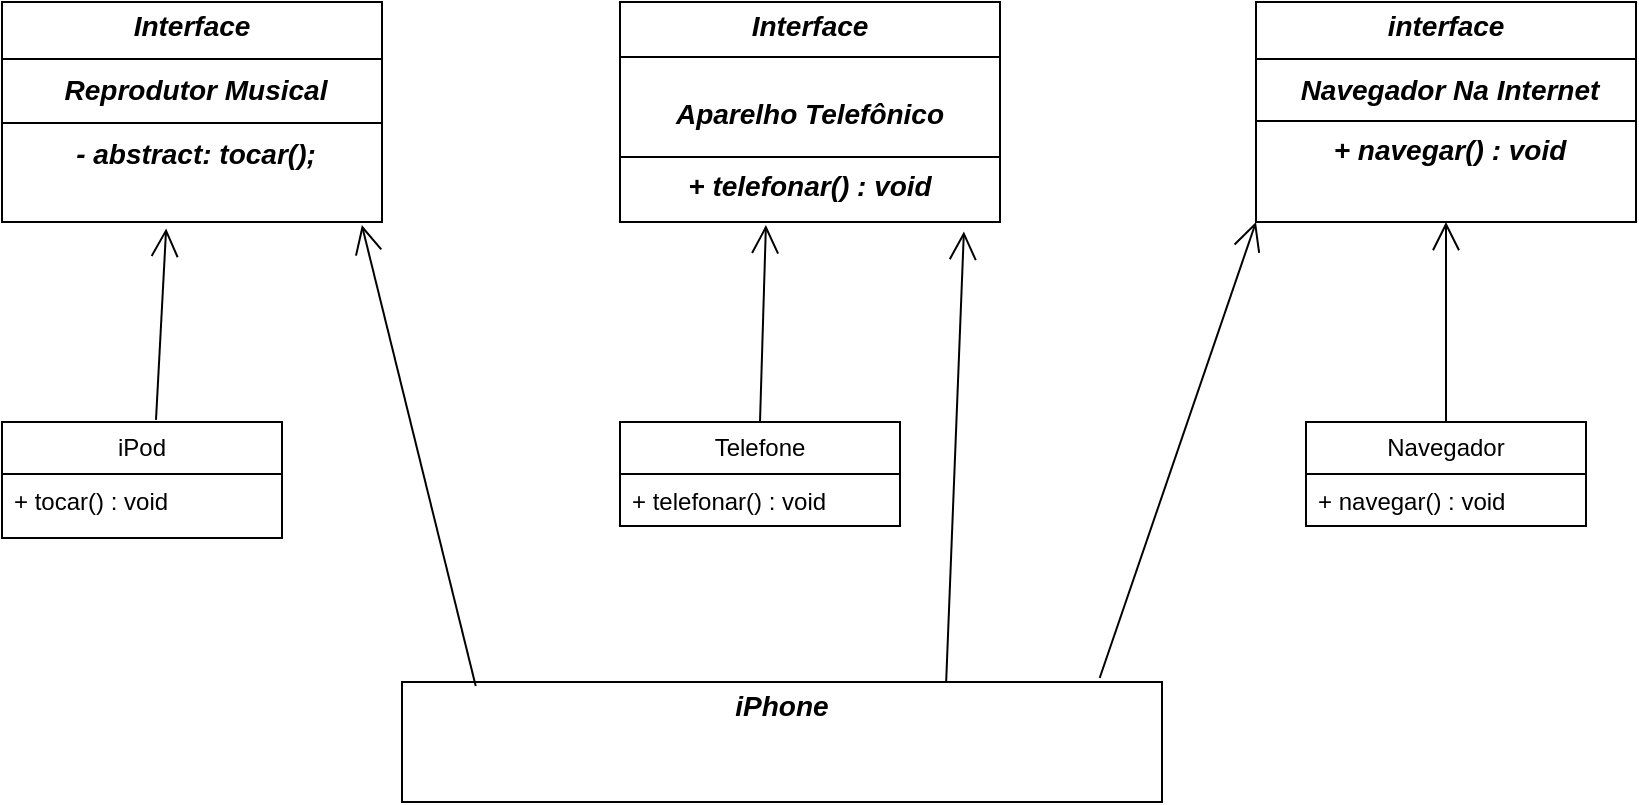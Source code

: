 <mxfile version="24.5.4" type="device">
  <diagram name="Página-1" id="517_VSssGFP8lva_IasA">
    <mxGraphModel dx="880" dy="468" grid="1" gridSize="10" guides="1" tooltips="1" connect="1" arrows="1" fold="1" page="1" pageScale="1" pageWidth="827" pageHeight="1169" math="0" shadow="0">
      <root>
        <mxCell id="0" />
        <mxCell id="1" parent="0" />
        <mxCell id="yOSEV3PB2juxVyHUlIK3-4" value="&lt;p style=&quot;margin: 4px 0px 0px; text-align: center; font-size: 14px;&quot;&gt;&lt;b&gt;&lt;i&gt;Interface&lt;/i&gt;&lt;/b&gt;&lt;/p&gt;&lt;hr size=&quot;1&quot; style=&quot;border-style: solid; font-size: 14px;&quot;&gt;&lt;p style=&quot;text-align: center; margin: 0px 0px 0px 4px; font-size: 14px;&quot;&gt;&lt;b&gt;&lt;i&gt;Reprodutor Musical&lt;/i&gt;&lt;/b&gt;&lt;/p&gt;&lt;hr size=&quot;1&quot; style=&quot;border-style: solid; font-size: 14px;&quot;&gt;&lt;p style=&quot;text-align: center; margin: 0px 0px 0px 4px; font-size: 14px;&quot;&gt;&lt;b style=&quot;&quot;&gt;&lt;i style=&quot;&quot;&gt;&lt;font style=&quot;font-size: 14px;&quot;&gt;- abstract: tocar();&lt;/font&gt;&lt;/i&gt;&lt;/b&gt;&lt;/p&gt;" style="verticalAlign=top;align=left;overflow=fill;html=1;whiteSpace=wrap;" parent="1" vertex="1">
          <mxGeometry x="10" y="20" width="190" height="110" as="geometry" />
        </mxCell>
        <mxCell id="yOSEV3PB2juxVyHUlIK3-5" value="&lt;p style=&quot;margin:0px;margin-top:4px;text-align:center;&quot;&gt;&lt;span style=&quot;font-size: 14px;&quot;&gt;&lt;b&gt;&lt;i&gt;Interface&lt;/i&gt;&lt;/b&gt;&lt;/span&gt;&lt;/p&gt;&lt;hr size=&quot;1&quot; style=&quot;border-style:solid;&quot;&gt;&lt;p style=&quot;margin:0px;margin-left:4px;&quot;&gt;&lt;br&gt;&lt;/p&gt;&lt;div style=&quot;text-align: center;&quot;&gt;&lt;span style=&quot;background-color: initial;&quot;&gt;&lt;b&gt;&lt;i&gt;&lt;font style=&quot;font-size: 14px;&quot;&gt;Aparelho Telefônico&lt;/font&gt;&lt;/i&gt;&lt;/b&gt;&lt;/span&gt;&lt;/div&gt;&lt;p&gt;&lt;/p&gt;&lt;hr size=&quot;1&quot; style=&quot;border-style:solid;&quot;&gt;&lt;p style=&quot;margin:0px;margin-left:4px;&quot;&gt;&lt;/p&gt;&lt;div style=&quot;text-align: center;&quot;&gt;&lt;span style=&quot;background-color: initial;&quot;&gt;&lt;i&gt;&lt;b&gt;&lt;font style=&quot;font-size: 14px;&quot;&gt;+ telefonar() : void&lt;/font&gt;&lt;/b&gt;&lt;/i&gt;&lt;/span&gt;&lt;/div&gt;&lt;br&gt;&lt;p&gt;&lt;/p&gt;" style="verticalAlign=top;align=left;overflow=fill;html=1;whiteSpace=wrap;" parent="1" vertex="1">
          <mxGeometry x="319" y="20" width="190" height="110" as="geometry" />
        </mxCell>
        <mxCell id="yOSEV3PB2juxVyHUlIK3-6" value="&lt;p style=&quot;margin: 4px 0px 0px; text-align: center; font-size: 14px;&quot;&gt;&lt;b&gt;&lt;i&gt;interface&lt;/i&gt;&lt;/b&gt;&lt;/p&gt;&lt;hr size=&quot;1&quot; style=&quot;border-style: solid; font-size: 14px;&quot;&gt;&lt;p style=&quot;text-align: center; margin: 0px 0px 0px 4px; font-size: 14px;&quot;&gt;&lt;b&gt;&lt;i&gt;Navegador Na Internet&lt;/i&gt;&lt;/b&gt;&lt;/p&gt;&lt;hr size=&quot;1&quot; style=&quot;border-style:solid;&quot;&gt;&lt;p style=&quot;text-align: center; margin: 0px 0px 0px 4px; font-size: 14px;&quot;&gt;&lt;b&gt;&lt;i&gt;+ navegar() : void&lt;/i&gt;&lt;/b&gt;&lt;/p&gt;" style="verticalAlign=top;align=left;overflow=fill;html=1;whiteSpace=wrap;" parent="1" vertex="1">
          <mxGeometry x="637" y="20" width="190" height="110" as="geometry" />
        </mxCell>
        <mxCell id="yOSEV3PB2juxVyHUlIK3-7" value="iPod" style="swimlane;fontStyle=0;childLayout=stackLayout;horizontal=1;startSize=26;fillColor=none;horizontalStack=0;resizeParent=1;resizeParentMax=0;resizeLast=0;collapsible=1;marginBottom=0;whiteSpace=wrap;html=1;" parent="1" vertex="1">
          <mxGeometry x="10" y="230" width="140" height="58" as="geometry" />
        </mxCell>
        <mxCell id="yOSEV3PB2juxVyHUlIK3-8" value="+ tocar() : void" style="text;strokeColor=none;fillColor=none;align=left;verticalAlign=top;spacingLeft=4;spacingRight=4;overflow=hidden;rotatable=0;points=[[0,0.5],[1,0.5]];portConstraint=eastwest;whiteSpace=wrap;html=1;" parent="yOSEV3PB2juxVyHUlIK3-7" vertex="1">
          <mxGeometry y="26" width="140" height="32" as="geometry" />
        </mxCell>
        <mxCell id="yOSEV3PB2juxVyHUlIK3-11" value="Telefone" style="swimlane;fontStyle=0;childLayout=stackLayout;horizontal=1;startSize=26;fillColor=none;horizontalStack=0;resizeParent=1;resizeParentMax=0;resizeLast=0;collapsible=1;marginBottom=0;whiteSpace=wrap;html=1;" parent="1" vertex="1">
          <mxGeometry x="319" y="230" width="140" height="52" as="geometry">
            <mxRectangle x="340" y="230" width="80" height="30" as="alternateBounds" />
          </mxGeometry>
        </mxCell>
        <mxCell id="yOSEV3PB2juxVyHUlIK3-12" value="+ telefonar() : void" style="text;strokeColor=none;fillColor=none;align=left;verticalAlign=top;spacingLeft=4;spacingRight=4;overflow=hidden;rotatable=0;points=[[0,0.5],[1,0.5]];portConstraint=eastwest;whiteSpace=wrap;html=1;" parent="yOSEV3PB2juxVyHUlIK3-11" vertex="1">
          <mxGeometry y="26" width="140" height="26" as="geometry" />
        </mxCell>
        <mxCell id="yOSEV3PB2juxVyHUlIK3-15" value="Navegador" style="swimlane;fontStyle=0;childLayout=stackLayout;horizontal=1;startSize=26;fillColor=none;horizontalStack=0;resizeParent=1;resizeParentMax=0;resizeLast=0;collapsible=1;marginBottom=0;whiteSpace=wrap;html=1;" parent="1" vertex="1">
          <mxGeometry x="662" y="230" width="140" height="52" as="geometry" />
        </mxCell>
        <mxCell id="yOSEV3PB2juxVyHUlIK3-16" value="+ navegar() : void" style="text;strokeColor=none;fillColor=none;align=left;verticalAlign=top;spacingLeft=4;spacingRight=4;overflow=hidden;rotatable=0;points=[[0,0.5],[1,0.5]];portConstraint=eastwest;whiteSpace=wrap;html=1;" parent="yOSEV3PB2juxVyHUlIK3-15" vertex="1">
          <mxGeometry y="26" width="140" height="26" as="geometry" />
        </mxCell>
        <mxCell id="yOSEV3PB2juxVyHUlIK3-19" value="&lt;p style=&quot;margin:0px;margin-top:4px;text-align:center;&quot;&gt;&lt;i&gt;&lt;b&gt;&lt;font style=&quot;font-size: 14px;&quot;&gt;iPhone&lt;/font&gt;&lt;/b&gt;&lt;/i&gt;&lt;/p&gt;" style="verticalAlign=top;align=left;overflow=fill;html=1;whiteSpace=wrap;" parent="1" vertex="1">
          <mxGeometry x="210" y="360" width="380" height="60" as="geometry" />
        </mxCell>
        <mxCell id="yOSEV3PB2juxVyHUlIK3-20" value="" style="endArrow=open;endFill=1;endSize=12;html=1;rounded=0;exitX=0.097;exitY=0.033;exitDx=0;exitDy=0;exitPerimeter=0;entryX=0.947;entryY=1.014;entryDx=0;entryDy=0;entryPerimeter=0;" parent="1" source="yOSEV3PB2juxVyHUlIK3-19" target="yOSEV3PB2juxVyHUlIK3-4" edge="1">
          <mxGeometry width="160" relative="1" as="geometry">
            <mxPoint x="220" y="390" as="sourcePoint" />
            <mxPoint x="200" y="240" as="targetPoint" />
          </mxGeometry>
        </mxCell>
        <mxCell id="yOSEV3PB2juxVyHUlIK3-21" value="" style="endArrow=open;endFill=1;endSize=12;html=1;rounded=0;entryX=0;entryY=1;entryDx=0;entryDy=0;exitX=0.918;exitY=-0.033;exitDx=0;exitDy=0;exitPerimeter=0;" parent="1" source="yOSEV3PB2juxVyHUlIK3-19" target="yOSEV3PB2juxVyHUlIK3-6" edge="1">
          <mxGeometry width="160" relative="1" as="geometry">
            <mxPoint x="330" y="250" as="sourcePoint" />
            <mxPoint x="490" y="250" as="targetPoint" />
          </mxGeometry>
        </mxCell>
        <mxCell id="yOSEV3PB2juxVyHUlIK3-23" value="" style="endArrow=open;endFill=1;endSize=12;html=1;rounded=0;exitX=0.716;exitY=0;exitDx=0;exitDy=0;exitPerimeter=0;entryX=0.905;entryY=1.043;entryDx=0;entryDy=0;entryPerimeter=0;" parent="1" source="yOSEV3PB2juxVyHUlIK3-19" target="yOSEV3PB2juxVyHUlIK3-5" edge="1">
          <mxGeometry width="160" relative="1" as="geometry">
            <mxPoint x="330" y="250" as="sourcePoint" />
            <mxPoint x="490" y="250" as="targetPoint" />
          </mxGeometry>
        </mxCell>
        <mxCell id="yOSEV3PB2juxVyHUlIK3-24" value="" style="endArrow=open;endFill=1;endSize=12;html=1;rounded=0;entryX=0.384;entryY=1.014;entryDx=0;entryDy=0;entryPerimeter=0;exitX=0.5;exitY=0;exitDx=0;exitDy=0;" parent="1" source="yOSEV3PB2juxVyHUlIK3-11" target="yOSEV3PB2juxVyHUlIK3-5" edge="1">
          <mxGeometry width="160" relative="1" as="geometry">
            <mxPoint x="330" y="250" as="sourcePoint" />
            <mxPoint x="490" y="250" as="targetPoint" />
          </mxGeometry>
        </mxCell>
        <mxCell id="yOSEV3PB2juxVyHUlIK3-25" value="" style="endArrow=open;endFill=1;endSize=12;html=1;rounded=0;exitX=0.55;exitY=-0.018;exitDx=0;exitDy=0;exitPerimeter=0;entryX=0.432;entryY=1.029;entryDx=0;entryDy=0;entryPerimeter=0;" parent="1" source="yOSEV3PB2juxVyHUlIK3-7" target="yOSEV3PB2juxVyHUlIK3-4" edge="1">
          <mxGeometry width="160" relative="1" as="geometry">
            <mxPoint x="330" y="250" as="sourcePoint" />
            <mxPoint x="110" y="170" as="targetPoint" />
          </mxGeometry>
        </mxCell>
        <mxCell id="yOSEV3PB2juxVyHUlIK3-27" value="" style="endArrow=open;endFill=1;endSize=12;html=1;rounded=0;entryX=0.5;entryY=1;entryDx=0;entryDy=0;exitX=0.5;exitY=0;exitDx=0;exitDy=0;" parent="1" source="yOSEV3PB2juxVyHUlIK3-15" target="yOSEV3PB2juxVyHUlIK3-6" edge="1">
          <mxGeometry width="160" relative="1" as="geometry">
            <mxPoint x="330" y="220" as="sourcePoint" />
            <mxPoint x="490" y="220" as="targetPoint" />
          </mxGeometry>
        </mxCell>
      </root>
    </mxGraphModel>
  </diagram>
</mxfile>
